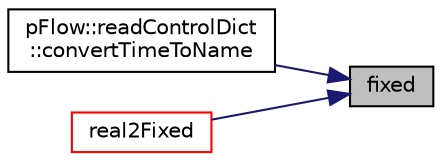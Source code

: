 digraph "fixed"
{
 // LATEX_PDF_SIZE
  edge [fontname="Helvetica",fontsize="10",labelfontname="Helvetica",labelfontsize="10"];
  node [fontname="Helvetica",fontsize="10",shape=record];
  rankdir="RL";
  Node1 [label="fixed",height=0.2,width=0.4,color="black", fillcolor="grey75", style="filled", fontcolor="black",tooltip=" "];
  Node1 -> Node2 [dir="back",color="midnightblue",fontsize="10",style="solid",fontname="Helvetica"];
  Node2 [label="pFlow::readControlDict\l::convertTimeToName",height=0.2,width=0.4,color="black", fillcolor="white", style="filled",URL="$classpFlow_1_1readControlDict.html#a85be57df4a63c3add72f0133ea42e76c",tooltip=" "];
  Node1 -> Node3 [dir="back",color="midnightblue",fontsize="10",style="solid",fontname="Helvetica"];
  Node3 [label="real2Fixed",height=0.2,width=0.4,color="red", fillcolor="white", style="filled",URL="$namespacepFlow.html#a2468d40e6d50e0ecb071a5a675562faf",tooltip="Convert floating point variable to string with fixed number of precisions."];
}
